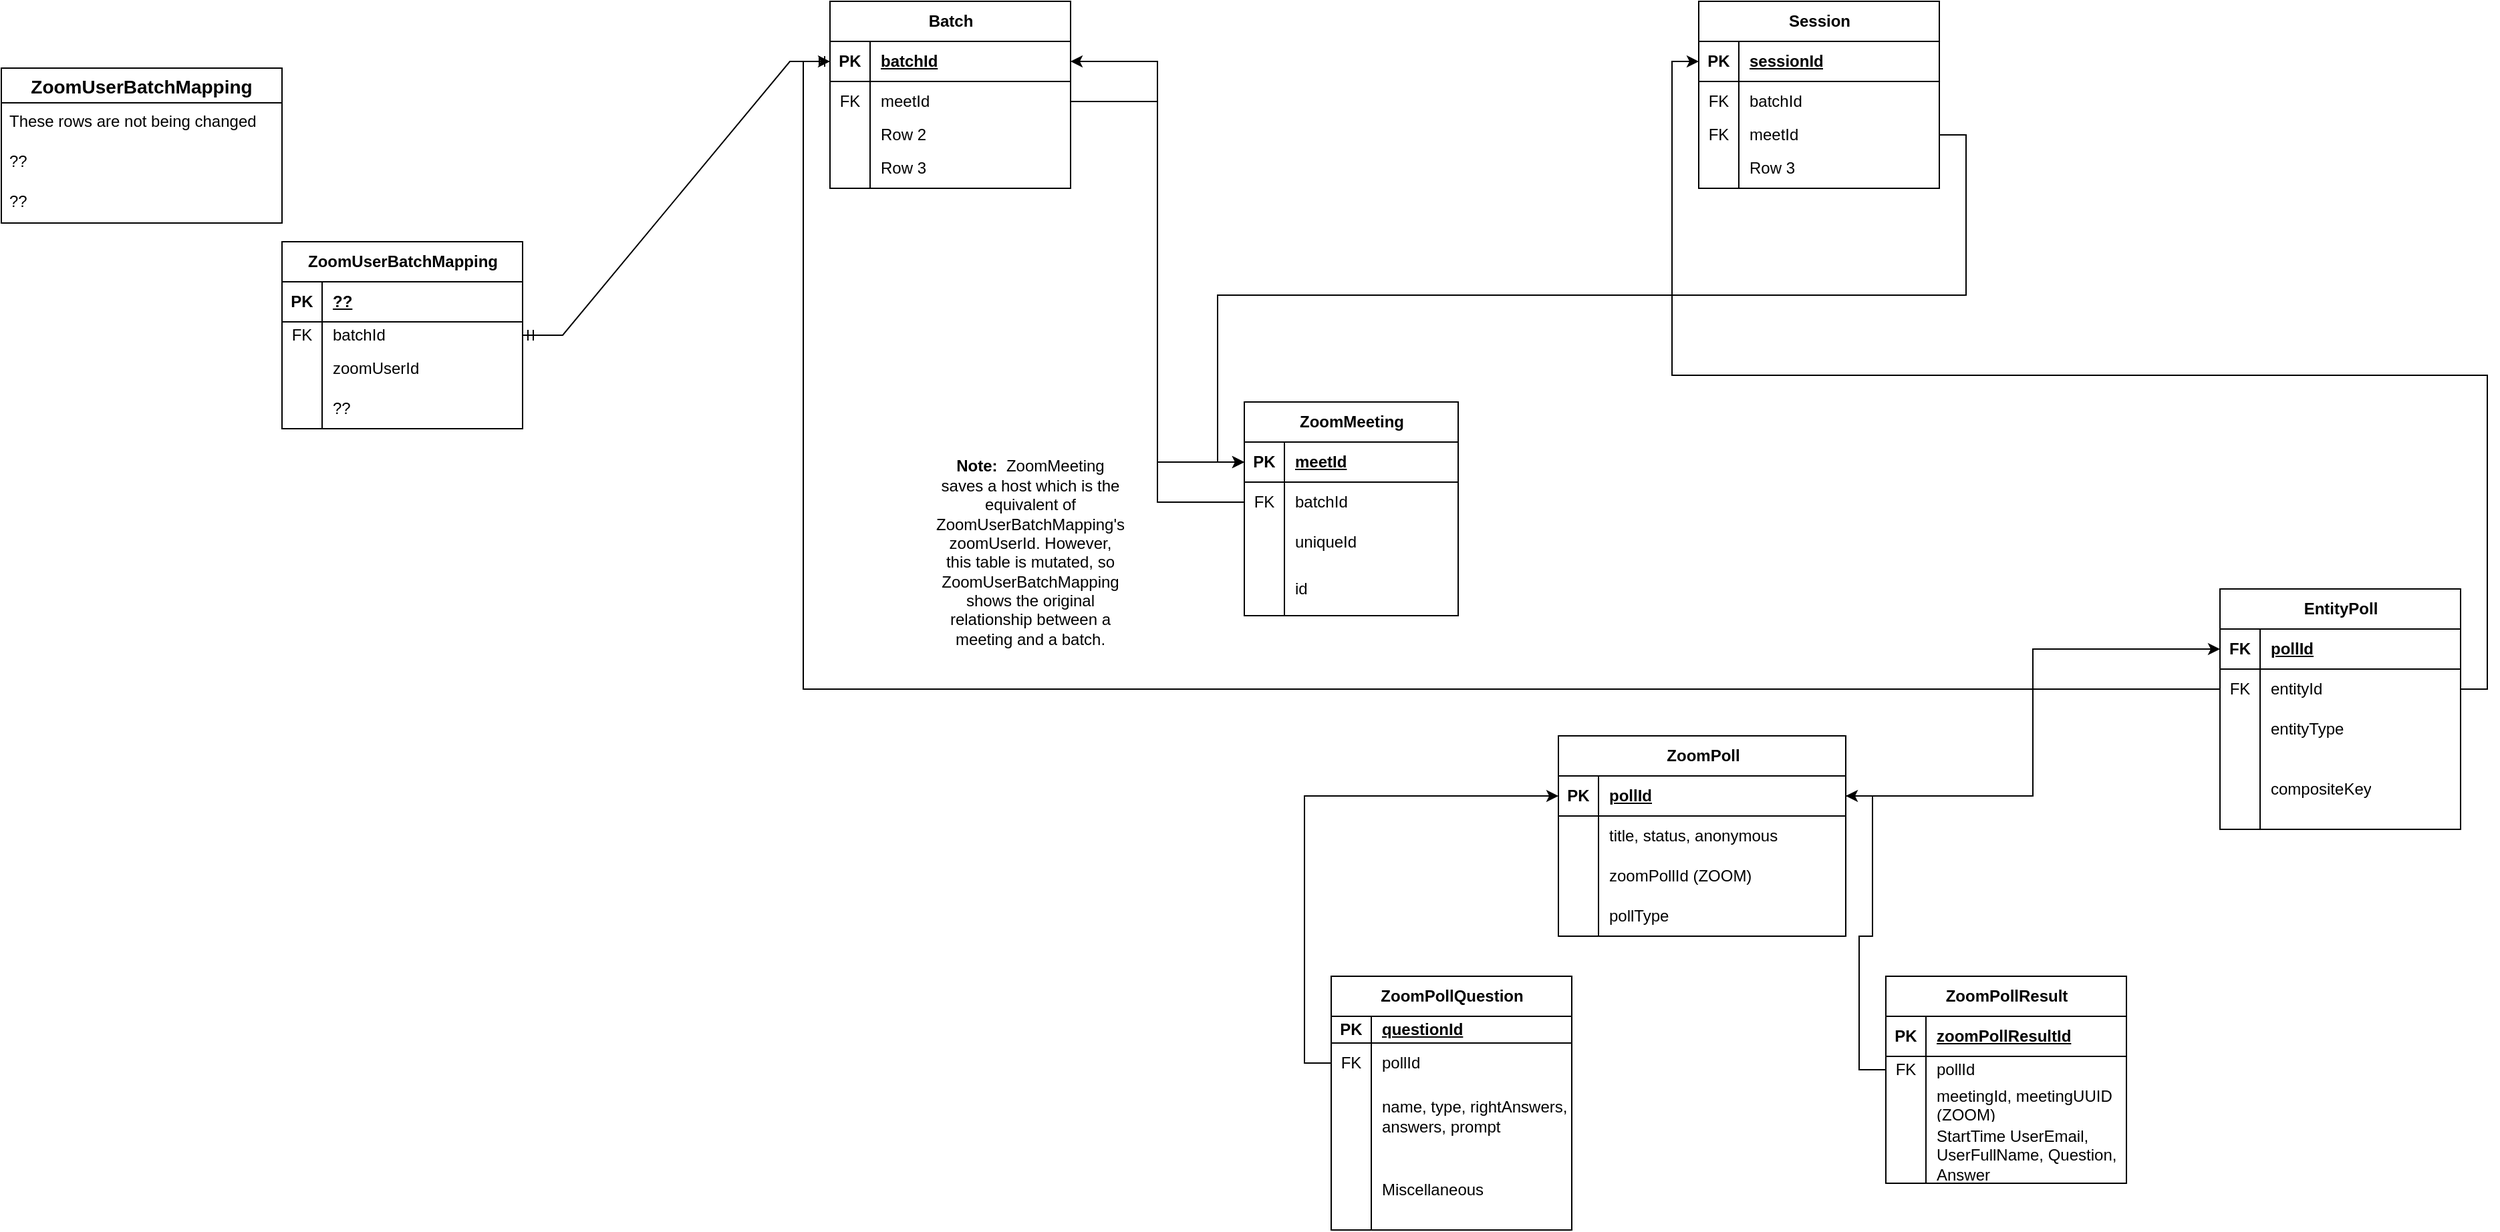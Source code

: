 <mxfile version="24.2.5" type="github">
  <diagram name="iECHO-VC-Session" id="wVpt_3lVWK7A6OH5GlY2">
    <mxGraphModel dx="2214" dy="590" grid="1" gridSize="10" guides="1" tooltips="1" connect="1" arrows="1" fold="1" page="1" pageScale="1" pageWidth="850" pageHeight="1100" math="0" shadow="0">
      <root>
        <mxCell id="0" />
        <mxCell id="1" parent="0" />
        <mxCell id="5_RgBqavyGqn8tBX1-EQ-1" value="Batch" style="shape=table;startSize=30;container=1;collapsible=1;childLayout=tableLayout;fixedRows=1;rowLines=0;fontStyle=1;align=center;resizeLast=1;html=1;" parent="1" vertex="1">
          <mxGeometry x="50" y="100" width="180" height="140" as="geometry" />
        </mxCell>
        <mxCell id="5_RgBqavyGqn8tBX1-EQ-2" value="" style="shape=tableRow;horizontal=0;startSize=0;swimlaneHead=0;swimlaneBody=0;fillColor=none;collapsible=0;dropTarget=0;points=[[0,0.5],[1,0.5]];portConstraint=eastwest;top=0;left=0;right=0;bottom=1;" parent="5_RgBqavyGqn8tBX1-EQ-1" vertex="1">
          <mxGeometry y="30" width="180" height="30" as="geometry" />
        </mxCell>
        <mxCell id="5_RgBqavyGqn8tBX1-EQ-3" value="PK" style="shape=partialRectangle;connectable=0;fillColor=none;top=0;left=0;bottom=0;right=0;fontStyle=1;overflow=hidden;whiteSpace=wrap;html=1;" parent="5_RgBqavyGqn8tBX1-EQ-2" vertex="1">
          <mxGeometry width="30" height="30" as="geometry">
            <mxRectangle width="30" height="30" as="alternateBounds" />
          </mxGeometry>
        </mxCell>
        <mxCell id="5_RgBqavyGqn8tBX1-EQ-4" value="batchId" style="shape=partialRectangle;connectable=0;fillColor=none;top=0;left=0;bottom=0;right=0;align=left;spacingLeft=6;fontStyle=5;overflow=hidden;whiteSpace=wrap;html=1;" parent="5_RgBqavyGqn8tBX1-EQ-2" vertex="1">
          <mxGeometry x="30" width="150" height="30" as="geometry">
            <mxRectangle width="150" height="30" as="alternateBounds" />
          </mxGeometry>
        </mxCell>
        <mxCell id="5_RgBqavyGqn8tBX1-EQ-5" value="" style="shape=tableRow;horizontal=0;startSize=0;swimlaneHead=0;swimlaneBody=0;fillColor=none;collapsible=0;dropTarget=0;points=[[0,0.5],[1,0.5]];portConstraint=eastwest;top=0;left=0;right=0;bottom=0;" parent="5_RgBqavyGqn8tBX1-EQ-1" vertex="1">
          <mxGeometry y="60" width="180" height="30" as="geometry" />
        </mxCell>
        <mxCell id="5_RgBqavyGqn8tBX1-EQ-6" value="FK" style="shape=partialRectangle;connectable=0;fillColor=none;top=0;left=0;bottom=0;right=0;editable=1;overflow=hidden;whiteSpace=wrap;html=1;" parent="5_RgBqavyGqn8tBX1-EQ-5" vertex="1">
          <mxGeometry width="30" height="30" as="geometry">
            <mxRectangle width="30" height="30" as="alternateBounds" />
          </mxGeometry>
        </mxCell>
        <mxCell id="5_RgBqavyGqn8tBX1-EQ-7" value="meetId" style="shape=partialRectangle;connectable=0;fillColor=none;top=0;left=0;bottom=0;right=0;align=left;spacingLeft=6;overflow=hidden;whiteSpace=wrap;html=1;" parent="5_RgBqavyGqn8tBX1-EQ-5" vertex="1">
          <mxGeometry x="30" width="150" height="30" as="geometry">
            <mxRectangle width="150" height="30" as="alternateBounds" />
          </mxGeometry>
        </mxCell>
        <mxCell id="5_RgBqavyGqn8tBX1-EQ-8" value="" style="shape=tableRow;horizontal=0;startSize=0;swimlaneHead=0;swimlaneBody=0;fillColor=none;collapsible=0;dropTarget=0;points=[[0,0.5],[1,0.5]];portConstraint=eastwest;top=0;left=0;right=0;bottom=0;" parent="5_RgBqavyGqn8tBX1-EQ-1" vertex="1">
          <mxGeometry y="90" width="180" height="20" as="geometry" />
        </mxCell>
        <mxCell id="5_RgBqavyGqn8tBX1-EQ-9" value="" style="shape=partialRectangle;connectable=0;fillColor=none;top=0;left=0;bottom=0;right=0;editable=1;overflow=hidden;whiteSpace=wrap;html=1;" parent="5_RgBqavyGqn8tBX1-EQ-8" vertex="1">
          <mxGeometry width="30" height="20" as="geometry">
            <mxRectangle width="30" height="20" as="alternateBounds" />
          </mxGeometry>
        </mxCell>
        <mxCell id="5_RgBqavyGqn8tBX1-EQ-10" value="Row 2" style="shape=partialRectangle;connectable=0;fillColor=none;top=0;left=0;bottom=0;right=0;align=left;spacingLeft=6;overflow=hidden;whiteSpace=wrap;html=1;" parent="5_RgBqavyGqn8tBX1-EQ-8" vertex="1">
          <mxGeometry x="30" width="150" height="20" as="geometry">
            <mxRectangle width="150" height="20" as="alternateBounds" />
          </mxGeometry>
        </mxCell>
        <mxCell id="5_RgBqavyGqn8tBX1-EQ-11" value="" style="shape=tableRow;horizontal=0;startSize=0;swimlaneHead=0;swimlaneBody=0;fillColor=none;collapsible=0;dropTarget=0;points=[[0,0.5],[1,0.5]];portConstraint=eastwest;top=0;left=0;right=0;bottom=0;" parent="5_RgBqavyGqn8tBX1-EQ-1" vertex="1">
          <mxGeometry y="110" width="180" height="30" as="geometry" />
        </mxCell>
        <mxCell id="5_RgBqavyGqn8tBX1-EQ-12" value="" style="shape=partialRectangle;connectable=0;fillColor=none;top=0;left=0;bottom=0;right=0;editable=1;overflow=hidden;whiteSpace=wrap;html=1;" parent="5_RgBqavyGqn8tBX1-EQ-11" vertex="1">
          <mxGeometry width="30" height="30" as="geometry">
            <mxRectangle width="30" height="30" as="alternateBounds" />
          </mxGeometry>
        </mxCell>
        <mxCell id="5_RgBqavyGqn8tBX1-EQ-13" value="Row 3" style="shape=partialRectangle;connectable=0;fillColor=none;top=0;left=0;bottom=0;right=0;align=left;spacingLeft=6;overflow=hidden;whiteSpace=wrap;html=1;" parent="5_RgBqavyGqn8tBX1-EQ-11" vertex="1">
          <mxGeometry x="30" width="150" height="30" as="geometry">
            <mxRectangle width="150" height="30" as="alternateBounds" />
          </mxGeometry>
        </mxCell>
        <mxCell id="5_RgBqavyGqn8tBX1-EQ-14" value="ZoomUserBatchMapping" style="shape=table;startSize=30;container=1;collapsible=1;childLayout=tableLayout;fixedRows=1;rowLines=0;fontStyle=1;align=center;resizeLast=1;html=1;" parent="1" vertex="1">
          <mxGeometry x="-360" y="280" width="180" height="140" as="geometry" />
        </mxCell>
        <mxCell id="5_RgBqavyGqn8tBX1-EQ-15" value="" style="shape=tableRow;horizontal=0;startSize=0;swimlaneHead=0;swimlaneBody=0;fillColor=none;collapsible=0;dropTarget=0;points=[[0,0.5],[1,0.5]];portConstraint=eastwest;top=0;left=0;right=0;bottom=1;" parent="5_RgBqavyGqn8tBX1-EQ-14" vertex="1">
          <mxGeometry y="30" width="180" height="30" as="geometry" />
        </mxCell>
        <mxCell id="5_RgBqavyGqn8tBX1-EQ-16" value="PK" style="shape=partialRectangle;connectable=0;fillColor=none;top=0;left=0;bottom=0;right=0;fontStyle=1;overflow=hidden;whiteSpace=wrap;html=1;" parent="5_RgBqavyGqn8tBX1-EQ-15" vertex="1">
          <mxGeometry width="30" height="30" as="geometry">
            <mxRectangle width="30" height="30" as="alternateBounds" />
          </mxGeometry>
        </mxCell>
        <mxCell id="5_RgBqavyGqn8tBX1-EQ-17" value="??" style="shape=partialRectangle;connectable=0;fillColor=none;top=0;left=0;bottom=0;right=0;align=left;spacingLeft=6;fontStyle=5;overflow=hidden;whiteSpace=wrap;html=1;" parent="5_RgBqavyGqn8tBX1-EQ-15" vertex="1">
          <mxGeometry x="30" width="150" height="30" as="geometry">
            <mxRectangle width="150" height="30" as="alternateBounds" />
          </mxGeometry>
        </mxCell>
        <mxCell id="5_RgBqavyGqn8tBX1-EQ-18" value="" style="shape=tableRow;horizontal=0;startSize=0;swimlaneHead=0;swimlaneBody=0;fillColor=none;collapsible=0;dropTarget=0;points=[[0,0.5],[1,0.5]];portConstraint=eastwest;top=0;left=0;right=0;bottom=0;" parent="5_RgBqavyGqn8tBX1-EQ-14" vertex="1">
          <mxGeometry y="60" width="180" height="20" as="geometry" />
        </mxCell>
        <mxCell id="5_RgBqavyGqn8tBX1-EQ-19" value="FK" style="shape=partialRectangle;connectable=0;fillColor=none;top=0;left=0;bottom=0;right=0;editable=1;overflow=hidden;whiteSpace=wrap;html=1;" parent="5_RgBqavyGqn8tBX1-EQ-18" vertex="1">
          <mxGeometry width="30" height="20" as="geometry">
            <mxRectangle width="30" height="20" as="alternateBounds" />
          </mxGeometry>
        </mxCell>
        <mxCell id="5_RgBqavyGqn8tBX1-EQ-20" value="batchId" style="shape=partialRectangle;connectable=0;fillColor=none;top=0;left=0;bottom=0;right=0;align=left;spacingLeft=6;overflow=hidden;whiteSpace=wrap;html=1;" parent="5_RgBqavyGqn8tBX1-EQ-18" vertex="1">
          <mxGeometry x="30" width="150" height="20" as="geometry">
            <mxRectangle width="150" height="20" as="alternateBounds" />
          </mxGeometry>
        </mxCell>
        <mxCell id="5_RgBqavyGqn8tBX1-EQ-21" value="" style="shape=tableRow;horizontal=0;startSize=0;swimlaneHead=0;swimlaneBody=0;fillColor=none;collapsible=0;dropTarget=0;points=[[0,0.5],[1,0.5]];portConstraint=eastwest;top=0;left=0;right=0;bottom=0;" parent="5_RgBqavyGqn8tBX1-EQ-14" vertex="1">
          <mxGeometry y="80" width="180" height="30" as="geometry" />
        </mxCell>
        <mxCell id="5_RgBqavyGqn8tBX1-EQ-22" value="" style="shape=partialRectangle;connectable=0;fillColor=none;top=0;left=0;bottom=0;right=0;editable=1;overflow=hidden;whiteSpace=wrap;html=1;" parent="5_RgBqavyGqn8tBX1-EQ-21" vertex="1">
          <mxGeometry width="30" height="30" as="geometry">
            <mxRectangle width="30" height="30" as="alternateBounds" />
          </mxGeometry>
        </mxCell>
        <mxCell id="5_RgBqavyGqn8tBX1-EQ-23" value="zoomUserId" style="shape=partialRectangle;connectable=0;fillColor=none;top=0;left=0;bottom=0;right=0;align=left;spacingLeft=6;overflow=hidden;whiteSpace=wrap;html=1;" parent="5_RgBqavyGqn8tBX1-EQ-21" vertex="1">
          <mxGeometry x="30" width="150" height="30" as="geometry">
            <mxRectangle width="150" height="30" as="alternateBounds" />
          </mxGeometry>
        </mxCell>
        <mxCell id="5_RgBqavyGqn8tBX1-EQ-24" value="" style="shape=tableRow;horizontal=0;startSize=0;swimlaneHead=0;swimlaneBody=0;fillColor=none;collapsible=0;dropTarget=0;points=[[0,0.5],[1,0.5]];portConstraint=eastwest;top=0;left=0;right=0;bottom=0;" parent="5_RgBqavyGqn8tBX1-EQ-14" vertex="1">
          <mxGeometry y="110" width="180" height="30" as="geometry" />
        </mxCell>
        <mxCell id="5_RgBqavyGqn8tBX1-EQ-25" value="" style="shape=partialRectangle;connectable=0;fillColor=none;top=0;left=0;bottom=0;right=0;editable=1;overflow=hidden;whiteSpace=wrap;html=1;" parent="5_RgBqavyGqn8tBX1-EQ-24" vertex="1">
          <mxGeometry width="30" height="30" as="geometry">
            <mxRectangle width="30" height="30" as="alternateBounds" />
          </mxGeometry>
        </mxCell>
        <mxCell id="5_RgBqavyGqn8tBX1-EQ-26" value="??" style="shape=partialRectangle;connectable=0;fillColor=none;top=0;left=0;bottom=0;right=0;align=left;spacingLeft=6;overflow=hidden;whiteSpace=wrap;html=1;" parent="5_RgBqavyGqn8tBX1-EQ-24" vertex="1">
          <mxGeometry x="30" width="150" height="30" as="geometry">
            <mxRectangle width="150" height="30" as="alternateBounds" />
          </mxGeometry>
        </mxCell>
        <mxCell id="5_RgBqavyGqn8tBX1-EQ-27" value="ZoomMeeting" style="shape=table;startSize=30;container=1;collapsible=1;childLayout=tableLayout;fixedRows=1;rowLines=0;fontStyle=1;align=center;resizeLast=1;html=1;" parent="1" vertex="1">
          <mxGeometry x="360" y="400" width="160" height="160" as="geometry" />
        </mxCell>
        <mxCell id="5_RgBqavyGqn8tBX1-EQ-28" value="" style="shape=tableRow;horizontal=0;startSize=0;swimlaneHead=0;swimlaneBody=0;fillColor=none;collapsible=0;dropTarget=0;points=[[0,0.5],[1,0.5]];portConstraint=eastwest;top=0;left=0;right=0;bottom=1;" parent="5_RgBqavyGqn8tBX1-EQ-27" vertex="1">
          <mxGeometry y="30" width="160" height="30" as="geometry" />
        </mxCell>
        <mxCell id="5_RgBqavyGqn8tBX1-EQ-29" value="PK" style="shape=partialRectangle;connectable=0;fillColor=none;top=0;left=0;bottom=0;right=0;fontStyle=1;overflow=hidden;whiteSpace=wrap;html=1;" parent="5_RgBqavyGqn8tBX1-EQ-28" vertex="1">
          <mxGeometry width="30" height="30" as="geometry">
            <mxRectangle width="30" height="30" as="alternateBounds" />
          </mxGeometry>
        </mxCell>
        <mxCell id="5_RgBqavyGqn8tBX1-EQ-30" value="meetId" style="shape=partialRectangle;connectable=0;fillColor=none;top=0;left=0;bottom=0;right=0;align=left;spacingLeft=6;fontStyle=5;overflow=hidden;whiteSpace=wrap;html=1;" parent="5_RgBqavyGqn8tBX1-EQ-28" vertex="1">
          <mxGeometry x="30" width="130" height="30" as="geometry">
            <mxRectangle width="130" height="30" as="alternateBounds" />
          </mxGeometry>
        </mxCell>
        <mxCell id="5_RgBqavyGqn8tBX1-EQ-31" value="" style="shape=tableRow;horizontal=0;startSize=0;swimlaneHead=0;swimlaneBody=0;fillColor=none;collapsible=0;dropTarget=0;points=[[0,0.5],[1,0.5]];portConstraint=eastwest;top=0;left=0;right=0;bottom=0;" parent="5_RgBqavyGqn8tBX1-EQ-27" vertex="1">
          <mxGeometry y="60" width="160" height="30" as="geometry" />
        </mxCell>
        <mxCell id="5_RgBqavyGqn8tBX1-EQ-32" value="FK" style="shape=partialRectangle;connectable=0;fillColor=none;top=0;left=0;bottom=0;right=0;editable=1;overflow=hidden;whiteSpace=wrap;html=1;" parent="5_RgBqavyGqn8tBX1-EQ-31" vertex="1">
          <mxGeometry width="30" height="30" as="geometry">
            <mxRectangle width="30" height="30" as="alternateBounds" />
          </mxGeometry>
        </mxCell>
        <mxCell id="5_RgBqavyGqn8tBX1-EQ-33" value="batchId" style="shape=partialRectangle;connectable=0;fillColor=none;top=0;left=0;bottom=0;right=0;align=left;spacingLeft=6;overflow=hidden;whiteSpace=wrap;html=1;" parent="5_RgBqavyGqn8tBX1-EQ-31" vertex="1">
          <mxGeometry x="30" width="130" height="30" as="geometry">
            <mxRectangle width="130" height="30" as="alternateBounds" />
          </mxGeometry>
        </mxCell>
        <mxCell id="5_RgBqavyGqn8tBX1-EQ-34" value="" style="shape=tableRow;horizontal=0;startSize=0;swimlaneHead=0;swimlaneBody=0;fillColor=none;collapsible=0;dropTarget=0;points=[[0,0.5],[1,0.5]];portConstraint=eastwest;top=0;left=0;right=0;bottom=0;" parent="5_RgBqavyGqn8tBX1-EQ-27" vertex="1">
          <mxGeometry y="90" width="160" height="30" as="geometry" />
        </mxCell>
        <mxCell id="5_RgBqavyGqn8tBX1-EQ-35" value="" style="shape=partialRectangle;connectable=0;fillColor=none;top=0;left=0;bottom=0;right=0;editable=1;overflow=hidden;whiteSpace=wrap;html=1;" parent="5_RgBqavyGqn8tBX1-EQ-34" vertex="1">
          <mxGeometry width="30" height="30" as="geometry">
            <mxRectangle width="30" height="30" as="alternateBounds" />
          </mxGeometry>
        </mxCell>
        <mxCell id="5_RgBqavyGqn8tBX1-EQ-36" value="uniqueId" style="shape=partialRectangle;connectable=0;fillColor=none;top=0;left=0;bottom=0;right=0;align=left;spacingLeft=6;overflow=hidden;whiteSpace=wrap;html=1;" parent="5_RgBqavyGqn8tBX1-EQ-34" vertex="1">
          <mxGeometry x="30" width="130" height="30" as="geometry">
            <mxRectangle width="130" height="30" as="alternateBounds" />
          </mxGeometry>
        </mxCell>
        <mxCell id="5_RgBqavyGqn8tBX1-EQ-37" value="" style="shape=tableRow;horizontal=0;startSize=0;swimlaneHead=0;swimlaneBody=0;fillColor=none;collapsible=0;dropTarget=0;points=[[0,0.5],[1,0.5]];portConstraint=eastwest;top=0;left=0;right=0;bottom=0;" parent="5_RgBqavyGqn8tBX1-EQ-27" vertex="1">
          <mxGeometry y="120" width="160" height="40" as="geometry" />
        </mxCell>
        <mxCell id="5_RgBqavyGqn8tBX1-EQ-38" value="" style="shape=partialRectangle;connectable=0;fillColor=none;top=0;left=0;bottom=0;right=0;editable=1;overflow=hidden;whiteSpace=wrap;html=1;" parent="5_RgBqavyGqn8tBX1-EQ-37" vertex="1">
          <mxGeometry width="30" height="40" as="geometry">
            <mxRectangle width="30" height="40" as="alternateBounds" />
          </mxGeometry>
        </mxCell>
        <mxCell id="5_RgBqavyGqn8tBX1-EQ-39" value="id" style="shape=partialRectangle;connectable=0;fillColor=none;top=0;left=0;bottom=0;right=0;align=left;spacingLeft=6;overflow=hidden;whiteSpace=wrap;html=1;" parent="5_RgBqavyGqn8tBX1-EQ-37" vertex="1">
          <mxGeometry x="30" width="130" height="40" as="geometry">
            <mxRectangle width="130" height="40" as="alternateBounds" />
          </mxGeometry>
        </mxCell>
        <mxCell id="5_RgBqavyGqn8tBX1-EQ-40" value="ZoomUserBatchMapping" style="swimlane;fontStyle=1;childLayout=stackLayout;horizontal=1;startSize=26;horizontalStack=0;resizeParent=1;resizeParentMax=0;resizeLast=0;collapsible=1;marginBottom=0;align=center;fontSize=14;" parent="1" vertex="1">
          <mxGeometry x="-570" y="150" width="210" height="116" as="geometry" />
        </mxCell>
        <mxCell id="5_RgBqavyGqn8tBX1-EQ-41" value="These rows are not being changed" style="text;strokeColor=none;fillColor=none;spacingLeft=4;spacingRight=4;overflow=hidden;rotatable=0;points=[[0,0.5],[1,0.5]];portConstraint=eastwest;fontSize=12;whiteSpace=wrap;html=1;" parent="5_RgBqavyGqn8tBX1-EQ-40" vertex="1">
          <mxGeometry y="26" width="210" height="30" as="geometry" />
        </mxCell>
        <mxCell id="5_RgBqavyGqn8tBX1-EQ-42" value="??" style="text;strokeColor=none;fillColor=none;spacingLeft=4;spacingRight=4;overflow=hidden;rotatable=0;points=[[0,0.5],[1,0.5]];portConstraint=eastwest;fontSize=12;whiteSpace=wrap;html=1;" parent="5_RgBqavyGqn8tBX1-EQ-40" vertex="1">
          <mxGeometry y="56" width="210" height="30" as="geometry" />
        </mxCell>
        <mxCell id="5_RgBqavyGqn8tBX1-EQ-43" value="??" style="text;strokeColor=none;fillColor=none;spacingLeft=4;spacingRight=4;overflow=hidden;rotatable=0;points=[[0,0.5],[1,0.5]];portConstraint=eastwest;fontSize=12;whiteSpace=wrap;html=1;" parent="5_RgBqavyGqn8tBX1-EQ-40" vertex="1">
          <mxGeometry y="86" width="210" height="30" as="geometry" />
        </mxCell>
        <mxCell id="5_RgBqavyGqn8tBX1-EQ-44" value="" style="edgeStyle=entityRelationEdgeStyle;fontSize=12;html=1;endArrow=ERmandOne;startArrow=ERmandOne;rounded=0;entryX=1;entryY=0.5;entryDx=0;entryDy=0;exitX=0;exitY=0.5;exitDx=0;exitDy=0;" parent="1" source="5_RgBqavyGqn8tBX1-EQ-2" target="5_RgBqavyGqn8tBX1-EQ-18" edge="1">
          <mxGeometry width="100" height="100" relative="1" as="geometry">
            <mxPoint x="-420" y="150" as="sourcePoint" />
            <mxPoint x="-990" y="340" as="targetPoint" />
            <Array as="points">
              <mxPoint x="-990" y="295" />
              <mxPoint x="-340" y="145" />
              <mxPoint x="-550" y="355" />
              <mxPoint x="-620" y="265" />
            </Array>
          </mxGeometry>
        </mxCell>
        <mxCell id="5_RgBqavyGqn8tBX1-EQ-45" value="Session" style="shape=table;startSize=30;container=1;collapsible=1;childLayout=tableLayout;fixedRows=1;rowLines=0;fontStyle=1;align=center;resizeLast=1;html=1;" parent="1" vertex="1">
          <mxGeometry x="700" y="100" width="180" height="140" as="geometry" />
        </mxCell>
        <mxCell id="5_RgBqavyGqn8tBX1-EQ-46" value="" style="shape=tableRow;horizontal=0;startSize=0;swimlaneHead=0;swimlaneBody=0;fillColor=none;collapsible=0;dropTarget=0;points=[[0,0.5],[1,0.5]];portConstraint=eastwest;top=0;left=0;right=0;bottom=1;" parent="5_RgBqavyGqn8tBX1-EQ-45" vertex="1">
          <mxGeometry y="30" width="180" height="30" as="geometry" />
        </mxCell>
        <mxCell id="5_RgBqavyGqn8tBX1-EQ-47" value="PK" style="shape=partialRectangle;connectable=0;fillColor=none;top=0;left=0;bottom=0;right=0;fontStyle=1;overflow=hidden;whiteSpace=wrap;html=1;" parent="5_RgBqavyGqn8tBX1-EQ-46" vertex="1">
          <mxGeometry width="30" height="30" as="geometry">
            <mxRectangle width="30" height="30" as="alternateBounds" />
          </mxGeometry>
        </mxCell>
        <mxCell id="5_RgBqavyGqn8tBX1-EQ-48" value="sessionId" style="shape=partialRectangle;connectable=0;fillColor=none;top=0;left=0;bottom=0;right=0;align=left;spacingLeft=6;fontStyle=5;overflow=hidden;whiteSpace=wrap;html=1;" parent="5_RgBqavyGqn8tBX1-EQ-46" vertex="1">
          <mxGeometry x="30" width="150" height="30" as="geometry">
            <mxRectangle width="150" height="30" as="alternateBounds" />
          </mxGeometry>
        </mxCell>
        <mxCell id="5_RgBqavyGqn8tBX1-EQ-49" value="" style="shape=tableRow;horizontal=0;startSize=0;swimlaneHead=0;swimlaneBody=0;fillColor=none;collapsible=0;dropTarget=0;points=[[0,0.5],[1,0.5]];portConstraint=eastwest;top=0;left=0;right=0;bottom=0;" parent="5_RgBqavyGqn8tBX1-EQ-45" vertex="1">
          <mxGeometry y="60" width="180" height="30" as="geometry" />
        </mxCell>
        <mxCell id="5_RgBqavyGqn8tBX1-EQ-50" value="FK" style="shape=partialRectangle;connectable=0;fillColor=none;top=0;left=0;bottom=0;right=0;editable=1;overflow=hidden;whiteSpace=wrap;html=1;" parent="5_RgBqavyGqn8tBX1-EQ-49" vertex="1">
          <mxGeometry width="30" height="30" as="geometry">
            <mxRectangle width="30" height="30" as="alternateBounds" />
          </mxGeometry>
        </mxCell>
        <mxCell id="5_RgBqavyGqn8tBX1-EQ-51" value="batchId" style="shape=partialRectangle;connectable=0;fillColor=none;top=0;left=0;bottom=0;right=0;align=left;spacingLeft=6;overflow=hidden;whiteSpace=wrap;html=1;" parent="5_RgBqavyGqn8tBX1-EQ-49" vertex="1">
          <mxGeometry x="30" width="150" height="30" as="geometry">
            <mxRectangle width="150" height="30" as="alternateBounds" />
          </mxGeometry>
        </mxCell>
        <mxCell id="5_RgBqavyGqn8tBX1-EQ-52" value="" style="shape=tableRow;horizontal=0;startSize=0;swimlaneHead=0;swimlaneBody=0;fillColor=none;collapsible=0;dropTarget=0;points=[[0,0.5],[1,0.5]];portConstraint=eastwest;top=0;left=0;right=0;bottom=0;" parent="5_RgBqavyGqn8tBX1-EQ-45" vertex="1">
          <mxGeometry y="90" width="180" height="20" as="geometry" />
        </mxCell>
        <mxCell id="5_RgBqavyGqn8tBX1-EQ-53" value="FK" style="shape=partialRectangle;connectable=0;fillColor=none;top=0;left=0;bottom=0;right=0;editable=1;overflow=hidden;whiteSpace=wrap;html=1;" parent="5_RgBqavyGqn8tBX1-EQ-52" vertex="1">
          <mxGeometry width="30" height="20" as="geometry">
            <mxRectangle width="30" height="20" as="alternateBounds" />
          </mxGeometry>
        </mxCell>
        <mxCell id="5_RgBqavyGqn8tBX1-EQ-54" value="meetId" style="shape=partialRectangle;connectable=0;fillColor=none;top=0;left=0;bottom=0;right=0;align=left;spacingLeft=6;overflow=hidden;whiteSpace=wrap;html=1;" parent="5_RgBqavyGqn8tBX1-EQ-52" vertex="1">
          <mxGeometry x="30" width="150" height="20" as="geometry">
            <mxRectangle width="150" height="20" as="alternateBounds" />
          </mxGeometry>
        </mxCell>
        <mxCell id="5_RgBqavyGqn8tBX1-EQ-55" value="" style="shape=tableRow;horizontal=0;startSize=0;swimlaneHead=0;swimlaneBody=0;fillColor=none;collapsible=0;dropTarget=0;points=[[0,0.5],[1,0.5]];portConstraint=eastwest;top=0;left=0;right=0;bottom=0;" parent="5_RgBqavyGqn8tBX1-EQ-45" vertex="1">
          <mxGeometry y="110" width="180" height="30" as="geometry" />
        </mxCell>
        <mxCell id="5_RgBqavyGqn8tBX1-EQ-56" value="" style="shape=partialRectangle;connectable=0;fillColor=none;top=0;left=0;bottom=0;right=0;editable=1;overflow=hidden;whiteSpace=wrap;html=1;" parent="5_RgBqavyGqn8tBX1-EQ-55" vertex="1">
          <mxGeometry width="30" height="30" as="geometry">
            <mxRectangle width="30" height="30" as="alternateBounds" />
          </mxGeometry>
        </mxCell>
        <mxCell id="5_RgBqavyGqn8tBX1-EQ-57" value="Row 3" style="shape=partialRectangle;connectable=0;fillColor=none;top=0;left=0;bottom=0;right=0;align=left;spacingLeft=6;overflow=hidden;whiteSpace=wrap;html=1;" parent="5_RgBqavyGqn8tBX1-EQ-55" vertex="1">
          <mxGeometry x="30" width="150" height="30" as="geometry">
            <mxRectangle width="150" height="30" as="alternateBounds" />
          </mxGeometry>
        </mxCell>
        <mxCell id="_cHLYS2DZ9aXdjMMC6oe-1" value="ZoomPoll" style="shape=table;startSize=30;container=1;collapsible=1;childLayout=tableLayout;fixedRows=1;rowLines=0;fontStyle=1;align=center;resizeLast=1;html=1;" parent="1" vertex="1">
          <mxGeometry x="595" y="650" width="215" height="150" as="geometry" />
        </mxCell>
        <mxCell id="_cHLYS2DZ9aXdjMMC6oe-2" value="" style="shape=tableRow;horizontal=0;startSize=0;swimlaneHead=0;swimlaneBody=0;fillColor=none;collapsible=0;dropTarget=0;points=[[0,0.5],[1,0.5]];portConstraint=eastwest;top=0;left=0;right=0;bottom=1;" parent="_cHLYS2DZ9aXdjMMC6oe-1" vertex="1">
          <mxGeometry y="30" width="215" height="30" as="geometry" />
        </mxCell>
        <mxCell id="_cHLYS2DZ9aXdjMMC6oe-3" value="PK" style="shape=partialRectangle;connectable=0;fillColor=none;top=0;left=0;bottom=0;right=0;fontStyle=1;overflow=hidden;whiteSpace=wrap;html=1;" parent="_cHLYS2DZ9aXdjMMC6oe-2" vertex="1">
          <mxGeometry width="30" height="30" as="geometry">
            <mxRectangle width="30" height="30" as="alternateBounds" />
          </mxGeometry>
        </mxCell>
        <mxCell id="_cHLYS2DZ9aXdjMMC6oe-4" value="pollId" style="shape=partialRectangle;connectable=0;fillColor=none;top=0;left=0;bottom=0;right=0;align=left;spacingLeft=6;fontStyle=5;overflow=hidden;whiteSpace=wrap;html=1;" parent="_cHLYS2DZ9aXdjMMC6oe-2" vertex="1">
          <mxGeometry x="30" width="185" height="30" as="geometry">
            <mxRectangle width="185" height="30" as="alternateBounds" />
          </mxGeometry>
        </mxCell>
        <mxCell id="_cHLYS2DZ9aXdjMMC6oe-5" value="" style="shape=tableRow;horizontal=0;startSize=0;swimlaneHead=0;swimlaneBody=0;fillColor=none;collapsible=0;dropTarget=0;points=[[0,0.5],[1,0.5]];portConstraint=eastwest;top=0;left=0;right=0;bottom=0;" parent="_cHLYS2DZ9aXdjMMC6oe-1" vertex="1">
          <mxGeometry y="60" width="215" height="30" as="geometry" />
        </mxCell>
        <mxCell id="_cHLYS2DZ9aXdjMMC6oe-6" value="" style="shape=partialRectangle;connectable=0;fillColor=none;top=0;left=0;bottom=0;right=0;editable=1;overflow=hidden;whiteSpace=wrap;html=1;" parent="_cHLYS2DZ9aXdjMMC6oe-5" vertex="1">
          <mxGeometry width="30" height="30" as="geometry">
            <mxRectangle width="30" height="30" as="alternateBounds" />
          </mxGeometry>
        </mxCell>
        <mxCell id="_cHLYS2DZ9aXdjMMC6oe-7" value="title, status, anonymous" style="shape=partialRectangle;connectable=0;fillColor=none;top=0;left=0;bottom=0;right=0;align=left;spacingLeft=6;overflow=hidden;whiteSpace=wrap;html=1;" parent="_cHLYS2DZ9aXdjMMC6oe-5" vertex="1">
          <mxGeometry x="30" width="185" height="30" as="geometry">
            <mxRectangle width="185" height="30" as="alternateBounds" />
          </mxGeometry>
        </mxCell>
        <mxCell id="_cHLYS2DZ9aXdjMMC6oe-8" value="" style="shape=tableRow;horizontal=0;startSize=0;swimlaneHead=0;swimlaneBody=0;fillColor=none;collapsible=0;dropTarget=0;points=[[0,0.5],[1,0.5]];portConstraint=eastwest;top=0;left=0;right=0;bottom=0;" parent="_cHLYS2DZ9aXdjMMC6oe-1" vertex="1">
          <mxGeometry y="90" width="215" height="30" as="geometry" />
        </mxCell>
        <mxCell id="_cHLYS2DZ9aXdjMMC6oe-9" value="" style="shape=partialRectangle;connectable=0;fillColor=none;top=0;left=0;bottom=0;right=0;editable=1;overflow=hidden;whiteSpace=wrap;html=1;" parent="_cHLYS2DZ9aXdjMMC6oe-8" vertex="1">
          <mxGeometry width="30" height="30" as="geometry">
            <mxRectangle width="30" height="30" as="alternateBounds" />
          </mxGeometry>
        </mxCell>
        <mxCell id="_cHLYS2DZ9aXdjMMC6oe-10" value="zoomPollId (ZOOM)" style="shape=partialRectangle;connectable=0;fillColor=none;top=0;left=0;bottom=0;right=0;align=left;spacingLeft=6;overflow=hidden;whiteSpace=wrap;html=1;" parent="_cHLYS2DZ9aXdjMMC6oe-8" vertex="1">
          <mxGeometry x="30" width="185" height="30" as="geometry">
            <mxRectangle width="185" height="30" as="alternateBounds" />
          </mxGeometry>
        </mxCell>
        <mxCell id="_cHLYS2DZ9aXdjMMC6oe-11" value="" style="shape=tableRow;horizontal=0;startSize=0;swimlaneHead=0;swimlaneBody=0;fillColor=none;collapsible=0;dropTarget=0;points=[[0,0.5],[1,0.5]];portConstraint=eastwest;top=0;left=0;right=0;bottom=0;" parent="_cHLYS2DZ9aXdjMMC6oe-1" vertex="1">
          <mxGeometry y="120" width="215" height="30" as="geometry" />
        </mxCell>
        <mxCell id="_cHLYS2DZ9aXdjMMC6oe-12" value="" style="shape=partialRectangle;connectable=0;fillColor=none;top=0;left=0;bottom=0;right=0;editable=1;overflow=hidden;whiteSpace=wrap;html=1;" parent="_cHLYS2DZ9aXdjMMC6oe-11" vertex="1">
          <mxGeometry width="30" height="30" as="geometry">
            <mxRectangle width="30" height="30" as="alternateBounds" />
          </mxGeometry>
        </mxCell>
        <mxCell id="_cHLYS2DZ9aXdjMMC6oe-13" value="pollType" style="shape=partialRectangle;connectable=0;fillColor=none;top=0;left=0;bottom=0;right=0;align=left;spacingLeft=6;overflow=hidden;whiteSpace=wrap;html=1;" parent="_cHLYS2DZ9aXdjMMC6oe-11" vertex="1">
          <mxGeometry x="30" width="185" height="30" as="geometry">
            <mxRectangle width="185" height="30" as="alternateBounds" />
          </mxGeometry>
        </mxCell>
        <mxCell id="_cHLYS2DZ9aXdjMMC6oe-14" value="ZoomPollQuestion" style="shape=table;startSize=30;container=1;collapsible=1;childLayout=tableLayout;fixedRows=1;rowLines=0;fontStyle=1;align=center;resizeLast=1;html=1;" parent="1" vertex="1">
          <mxGeometry x="425" y="830" width="180" height="190" as="geometry" />
        </mxCell>
        <mxCell id="_cHLYS2DZ9aXdjMMC6oe-15" value="" style="shape=tableRow;horizontal=0;startSize=0;swimlaneHead=0;swimlaneBody=0;fillColor=none;collapsible=0;dropTarget=0;points=[[0,0.5],[1,0.5]];portConstraint=eastwest;top=0;left=0;right=0;bottom=1;" parent="_cHLYS2DZ9aXdjMMC6oe-14" vertex="1">
          <mxGeometry y="30" width="180" height="20" as="geometry" />
        </mxCell>
        <mxCell id="_cHLYS2DZ9aXdjMMC6oe-16" value="PK" style="shape=partialRectangle;connectable=0;fillColor=none;top=0;left=0;bottom=0;right=0;fontStyle=1;overflow=hidden;whiteSpace=wrap;html=1;" parent="_cHLYS2DZ9aXdjMMC6oe-15" vertex="1">
          <mxGeometry width="30" height="20" as="geometry">
            <mxRectangle width="30" height="20" as="alternateBounds" />
          </mxGeometry>
        </mxCell>
        <mxCell id="_cHLYS2DZ9aXdjMMC6oe-17" value="questionId" style="shape=partialRectangle;connectable=0;fillColor=none;top=0;left=0;bottom=0;right=0;align=left;spacingLeft=6;fontStyle=5;overflow=hidden;whiteSpace=wrap;html=1;" parent="_cHLYS2DZ9aXdjMMC6oe-15" vertex="1">
          <mxGeometry x="30" width="150" height="20" as="geometry">
            <mxRectangle width="150" height="20" as="alternateBounds" />
          </mxGeometry>
        </mxCell>
        <mxCell id="_cHLYS2DZ9aXdjMMC6oe-18" value="" style="shape=tableRow;horizontal=0;startSize=0;swimlaneHead=0;swimlaneBody=0;fillColor=none;collapsible=0;dropTarget=0;points=[[0,0.5],[1,0.5]];portConstraint=eastwest;top=0;left=0;right=0;bottom=0;" parent="_cHLYS2DZ9aXdjMMC6oe-14" vertex="1">
          <mxGeometry y="50" width="180" height="30" as="geometry" />
        </mxCell>
        <mxCell id="_cHLYS2DZ9aXdjMMC6oe-19" value="FK" style="shape=partialRectangle;connectable=0;fillColor=none;top=0;left=0;bottom=0;right=0;editable=1;overflow=hidden;whiteSpace=wrap;html=1;" parent="_cHLYS2DZ9aXdjMMC6oe-18" vertex="1">
          <mxGeometry width="30" height="30" as="geometry">
            <mxRectangle width="30" height="30" as="alternateBounds" />
          </mxGeometry>
        </mxCell>
        <mxCell id="_cHLYS2DZ9aXdjMMC6oe-20" value="pollId" style="shape=partialRectangle;connectable=0;fillColor=none;top=0;left=0;bottom=0;right=0;align=left;spacingLeft=6;overflow=hidden;whiteSpace=wrap;html=1;" parent="_cHLYS2DZ9aXdjMMC6oe-18" vertex="1">
          <mxGeometry x="30" width="150" height="30" as="geometry">
            <mxRectangle width="150" height="30" as="alternateBounds" />
          </mxGeometry>
        </mxCell>
        <mxCell id="_cHLYS2DZ9aXdjMMC6oe-21" value="" style="shape=tableRow;horizontal=0;startSize=0;swimlaneHead=0;swimlaneBody=0;fillColor=none;collapsible=0;dropTarget=0;points=[[0,0.5],[1,0.5]];portConstraint=eastwest;top=0;left=0;right=0;bottom=0;" parent="_cHLYS2DZ9aXdjMMC6oe-14" vertex="1">
          <mxGeometry y="80" width="180" height="50" as="geometry" />
        </mxCell>
        <mxCell id="_cHLYS2DZ9aXdjMMC6oe-22" value="" style="shape=partialRectangle;connectable=0;fillColor=none;top=0;left=0;bottom=0;right=0;editable=1;overflow=hidden;whiteSpace=wrap;html=1;" parent="_cHLYS2DZ9aXdjMMC6oe-21" vertex="1">
          <mxGeometry width="30" height="50" as="geometry">
            <mxRectangle width="30" height="50" as="alternateBounds" />
          </mxGeometry>
        </mxCell>
        <mxCell id="_cHLYS2DZ9aXdjMMC6oe-23" value="name, type, rightAnswers, answers, prompt" style="shape=partialRectangle;connectable=0;fillColor=none;top=0;left=0;bottom=0;right=0;align=left;spacingLeft=6;overflow=hidden;whiteSpace=wrap;html=1;" parent="_cHLYS2DZ9aXdjMMC6oe-21" vertex="1">
          <mxGeometry x="30" width="150" height="50" as="geometry">
            <mxRectangle width="150" height="50" as="alternateBounds" />
          </mxGeometry>
        </mxCell>
        <mxCell id="_cHLYS2DZ9aXdjMMC6oe-24" value="" style="shape=tableRow;horizontal=0;startSize=0;swimlaneHead=0;swimlaneBody=0;fillColor=none;collapsible=0;dropTarget=0;points=[[0,0.5],[1,0.5]];portConstraint=eastwest;top=0;left=0;right=0;bottom=0;" parent="_cHLYS2DZ9aXdjMMC6oe-14" vertex="1">
          <mxGeometry y="130" width="180" height="60" as="geometry" />
        </mxCell>
        <mxCell id="_cHLYS2DZ9aXdjMMC6oe-25" value="" style="shape=partialRectangle;connectable=0;fillColor=none;top=0;left=0;bottom=0;right=0;editable=1;overflow=hidden;whiteSpace=wrap;html=1;" parent="_cHLYS2DZ9aXdjMMC6oe-24" vertex="1">
          <mxGeometry width="30" height="60" as="geometry">
            <mxRectangle width="30" height="60" as="alternateBounds" />
          </mxGeometry>
        </mxCell>
        <mxCell id="_cHLYS2DZ9aXdjMMC6oe-26" value="Miscellaneous" style="shape=partialRectangle;connectable=0;fillColor=none;top=0;left=0;bottom=0;right=0;align=left;spacingLeft=6;overflow=hidden;whiteSpace=wrap;html=1;" parent="_cHLYS2DZ9aXdjMMC6oe-24" vertex="1">
          <mxGeometry x="30" width="150" height="60" as="geometry">
            <mxRectangle width="150" height="60" as="alternateBounds" />
          </mxGeometry>
        </mxCell>
        <mxCell id="_cHLYS2DZ9aXdjMMC6oe-27" value="EntityPoll" style="shape=table;startSize=30;container=1;collapsible=1;childLayout=tableLayout;fixedRows=1;rowLines=0;fontStyle=1;align=center;resizeLast=1;html=1;" parent="1" vertex="1">
          <mxGeometry x="1090" y="540" width="180" height="180" as="geometry" />
        </mxCell>
        <mxCell id="_cHLYS2DZ9aXdjMMC6oe-28" value="" style="shape=tableRow;horizontal=0;startSize=0;swimlaneHead=0;swimlaneBody=0;fillColor=none;collapsible=0;dropTarget=0;points=[[0,0.5],[1,0.5]];portConstraint=eastwest;top=0;left=0;right=0;bottom=1;" parent="_cHLYS2DZ9aXdjMMC6oe-27" vertex="1">
          <mxGeometry y="30" width="180" height="30" as="geometry" />
        </mxCell>
        <mxCell id="_cHLYS2DZ9aXdjMMC6oe-29" value="FK" style="shape=partialRectangle;connectable=0;fillColor=none;top=0;left=0;bottom=0;right=0;fontStyle=1;overflow=hidden;whiteSpace=wrap;html=1;" parent="_cHLYS2DZ9aXdjMMC6oe-28" vertex="1">
          <mxGeometry width="30" height="30" as="geometry">
            <mxRectangle width="30" height="30" as="alternateBounds" />
          </mxGeometry>
        </mxCell>
        <mxCell id="_cHLYS2DZ9aXdjMMC6oe-30" value="pollId" style="shape=partialRectangle;connectable=0;fillColor=none;top=0;left=0;bottom=0;right=0;align=left;spacingLeft=6;fontStyle=5;overflow=hidden;whiteSpace=wrap;html=1;" parent="_cHLYS2DZ9aXdjMMC6oe-28" vertex="1">
          <mxGeometry x="30" width="150" height="30" as="geometry">
            <mxRectangle width="150" height="30" as="alternateBounds" />
          </mxGeometry>
        </mxCell>
        <mxCell id="_cHLYS2DZ9aXdjMMC6oe-31" value="" style="shape=tableRow;horizontal=0;startSize=0;swimlaneHead=0;swimlaneBody=0;fillColor=none;collapsible=0;dropTarget=0;points=[[0,0.5],[1,0.5]];portConstraint=eastwest;top=0;left=0;right=0;bottom=0;" parent="_cHLYS2DZ9aXdjMMC6oe-27" vertex="1">
          <mxGeometry y="60" width="180" height="30" as="geometry" />
        </mxCell>
        <mxCell id="_cHLYS2DZ9aXdjMMC6oe-32" value="FK" style="shape=partialRectangle;connectable=0;fillColor=none;top=0;left=0;bottom=0;right=0;editable=1;overflow=hidden;whiteSpace=wrap;html=1;" parent="_cHLYS2DZ9aXdjMMC6oe-31" vertex="1">
          <mxGeometry width="30" height="30" as="geometry">
            <mxRectangle width="30" height="30" as="alternateBounds" />
          </mxGeometry>
        </mxCell>
        <mxCell id="_cHLYS2DZ9aXdjMMC6oe-33" value="entityId" style="shape=partialRectangle;connectable=0;fillColor=none;top=0;left=0;bottom=0;right=0;align=left;spacingLeft=6;overflow=hidden;whiteSpace=wrap;html=1;" parent="_cHLYS2DZ9aXdjMMC6oe-31" vertex="1">
          <mxGeometry x="30" width="150" height="30" as="geometry">
            <mxRectangle width="150" height="30" as="alternateBounds" />
          </mxGeometry>
        </mxCell>
        <mxCell id="_cHLYS2DZ9aXdjMMC6oe-34" value="" style="shape=tableRow;horizontal=0;startSize=0;swimlaneHead=0;swimlaneBody=0;fillColor=none;collapsible=0;dropTarget=0;points=[[0,0.5],[1,0.5]];portConstraint=eastwest;top=0;left=0;right=0;bottom=0;" parent="_cHLYS2DZ9aXdjMMC6oe-27" vertex="1">
          <mxGeometry y="90" width="180" height="30" as="geometry" />
        </mxCell>
        <mxCell id="_cHLYS2DZ9aXdjMMC6oe-35" value="" style="shape=partialRectangle;connectable=0;fillColor=none;top=0;left=0;bottom=0;right=0;editable=1;overflow=hidden;whiteSpace=wrap;html=1;" parent="_cHLYS2DZ9aXdjMMC6oe-34" vertex="1">
          <mxGeometry width="30" height="30" as="geometry">
            <mxRectangle width="30" height="30" as="alternateBounds" />
          </mxGeometry>
        </mxCell>
        <mxCell id="_cHLYS2DZ9aXdjMMC6oe-36" value="entityType" style="shape=partialRectangle;connectable=0;fillColor=none;top=0;left=0;bottom=0;right=0;align=left;spacingLeft=6;overflow=hidden;whiteSpace=wrap;html=1;" parent="_cHLYS2DZ9aXdjMMC6oe-34" vertex="1">
          <mxGeometry x="30" width="150" height="30" as="geometry">
            <mxRectangle width="150" height="30" as="alternateBounds" />
          </mxGeometry>
        </mxCell>
        <mxCell id="_cHLYS2DZ9aXdjMMC6oe-37" value="" style="shape=tableRow;horizontal=0;startSize=0;swimlaneHead=0;swimlaneBody=0;fillColor=none;collapsible=0;dropTarget=0;points=[[0,0.5],[1,0.5]];portConstraint=eastwest;top=0;left=0;right=0;bottom=0;" parent="_cHLYS2DZ9aXdjMMC6oe-27" vertex="1">
          <mxGeometry y="120" width="180" height="60" as="geometry" />
        </mxCell>
        <mxCell id="_cHLYS2DZ9aXdjMMC6oe-38" value="" style="shape=partialRectangle;connectable=0;fillColor=none;top=0;left=0;bottom=0;right=0;editable=1;overflow=hidden;whiteSpace=wrap;html=1;" parent="_cHLYS2DZ9aXdjMMC6oe-37" vertex="1">
          <mxGeometry width="30" height="60" as="geometry">
            <mxRectangle width="30" height="60" as="alternateBounds" />
          </mxGeometry>
        </mxCell>
        <mxCell id="_cHLYS2DZ9aXdjMMC6oe-39" value="compositeKey" style="shape=partialRectangle;connectable=0;fillColor=none;top=0;left=0;bottom=0;right=0;align=left;spacingLeft=6;overflow=hidden;whiteSpace=wrap;html=1;" parent="_cHLYS2DZ9aXdjMMC6oe-37" vertex="1">
          <mxGeometry x="30" width="150" height="60" as="geometry">
            <mxRectangle width="150" height="60" as="alternateBounds" />
          </mxGeometry>
        </mxCell>
        <mxCell id="_cHLYS2DZ9aXdjMMC6oe-40" value="ZoomPollResult" style="shape=table;startSize=30;container=1;collapsible=1;childLayout=tableLayout;fixedRows=1;rowLines=0;fontStyle=1;align=center;resizeLast=1;html=1;" parent="1" vertex="1">
          <mxGeometry x="840" y="830" width="180" height="155" as="geometry" />
        </mxCell>
        <mxCell id="_cHLYS2DZ9aXdjMMC6oe-41" value="" style="shape=tableRow;horizontal=0;startSize=0;swimlaneHead=0;swimlaneBody=0;fillColor=none;collapsible=0;dropTarget=0;points=[[0,0.5],[1,0.5]];portConstraint=eastwest;top=0;left=0;right=0;bottom=1;" parent="_cHLYS2DZ9aXdjMMC6oe-40" vertex="1">
          <mxGeometry y="30" width="180" height="30" as="geometry" />
        </mxCell>
        <mxCell id="_cHLYS2DZ9aXdjMMC6oe-42" value="PK" style="shape=partialRectangle;connectable=0;fillColor=none;top=0;left=0;bottom=0;right=0;fontStyle=1;overflow=hidden;whiteSpace=wrap;html=1;" parent="_cHLYS2DZ9aXdjMMC6oe-41" vertex="1">
          <mxGeometry width="30" height="30" as="geometry">
            <mxRectangle width="30" height="30" as="alternateBounds" />
          </mxGeometry>
        </mxCell>
        <mxCell id="_cHLYS2DZ9aXdjMMC6oe-43" value="zoomPollResultId" style="shape=partialRectangle;connectable=0;fillColor=none;top=0;left=0;bottom=0;right=0;align=left;spacingLeft=6;fontStyle=5;overflow=hidden;whiteSpace=wrap;html=1;" parent="_cHLYS2DZ9aXdjMMC6oe-41" vertex="1">
          <mxGeometry x="30" width="150" height="30" as="geometry">
            <mxRectangle width="150" height="30" as="alternateBounds" />
          </mxGeometry>
        </mxCell>
        <mxCell id="_cHLYS2DZ9aXdjMMC6oe-44" value="" style="shape=tableRow;horizontal=0;startSize=0;swimlaneHead=0;swimlaneBody=0;fillColor=none;collapsible=0;dropTarget=0;points=[[0,0.5],[1,0.5]];portConstraint=eastwest;top=0;left=0;right=0;bottom=0;" parent="_cHLYS2DZ9aXdjMMC6oe-40" vertex="1">
          <mxGeometry y="60" width="180" height="20" as="geometry" />
        </mxCell>
        <mxCell id="_cHLYS2DZ9aXdjMMC6oe-45" value="FK" style="shape=partialRectangle;connectable=0;fillColor=none;top=0;left=0;bottom=0;right=0;editable=1;overflow=hidden;whiteSpace=wrap;html=1;" parent="_cHLYS2DZ9aXdjMMC6oe-44" vertex="1">
          <mxGeometry width="30" height="20" as="geometry">
            <mxRectangle width="30" height="20" as="alternateBounds" />
          </mxGeometry>
        </mxCell>
        <mxCell id="_cHLYS2DZ9aXdjMMC6oe-46" value="pollId" style="shape=partialRectangle;connectable=0;fillColor=none;top=0;left=0;bottom=0;right=0;align=left;spacingLeft=6;overflow=hidden;whiteSpace=wrap;html=1;" parent="_cHLYS2DZ9aXdjMMC6oe-44" vertex="1">
          <mxGeometry x="30" width="150" height="20" as="geometry">
            <mxRectangle width="150" height="20" as="alternateBounds" />
          </mxGeometry>
        </mxCell>
        <mxCell id="_cHLYS2DZ9aXdjMMC6oe-47" value="" style="shape=tableRow;horizontal=0;startSize=0;swimlaneHead=0;swimlaneBody=0;fillColor=none;collapsible=0;dropTarget=0;points=[[0,0.5],[1,0.5]];portConstraint=eastwest;top=0;left=0;right=0;bottom=0;" parent="_cHLYS2DZ9aXdjMMC6oe-40" vertex="1">
          <mxGeometry y="80" width="180" height="30" as="geometry" />
        </mxCell>
        <mxCell id="_cHLYS2DZ9aXdjMMC6oe-48" value="" style="shape=partialRectangle;connectable=0;fillColor=none;top=0;left=0;bottom=0;right=0;editable=1;overflow=hidden;whiteSpace=wrap;html=1;" parent="_cHLYS2DZ9aXdjMMC6oe-47" vertex="1">
          <mxGeometry width="30" height="30" as="geometry">
            <mxRectangle width="30" height="30" as="alternateBounds" />
          </mxGeometry>
        </mxCell>
        <mxCell id="_cHLYS2DZ9aXdjMMC6oe-49" value="meetingId, meetingUUID (ZOOM)" style="shape=partialRectangle;connectable=0;fillColor=none;top=0;left=0;bottom=0;right=0;align=left;spacingLeft=6;overflow=hidden;whiteSpace=wrap;html=1;" parent="_cHLYS2DZ9aXdjMMC6oe-47" vertex="1">
          <mxGeometry x="30" width="150" height="30" as="geometry">
            <mxRectangle width="150" height="30" as="alternateBounds" />
          </mxGeometry>
        </mxCell>
        <mxCell id="_cHLYS2DZ9aXdjMMC6oe-50" value="" style="shape=tableRow;horizontal=0;startSize=0;swimlaneHead=0;swimlaneBody=0;fillColor=none;collapsible=0;dropTarget=0;points=[[0,0.5],[1,0.5]];portConstraint=eastwest;top=0;left=0;right=0;bottom=0;" parent="_cHLYS2DZ9aXdjMMC6oe-40" vertex="1">
          <mxGeometry y="110" width="180" height="45" as="geometry" />
        </mxCell>
        <mxCell id="_cHLYS2DZ9aXdjMMC6oe-51" value="" style="shape=partialRectangle;connectable=0;fillColor=none;top=0;left=0;bottom=0;right=0;editable=1;overflow=hidden;whiteSpace=wrap;html=1;" parent="_cHLYS2DZ9aXdjMMC6oe-50" vertex="1">
          <mxGeometry width="30" height="45" as="geometry">
            <mxRectangle width="30" height="45" as="alternateBounds" />
          </mxGeometry>
        </mxCell>
        <mxCell id="_cHLYS2DZ9aXdjMMC6oe-52" value="StartTime UserEmail, UserFullName, Question, Answer" style="shape=partialRectangle;connectable=0;fillColor=none;top=0;left=0;bottom=0;right=0;align=left;spacingLeft=6;overflow=hidden;whiteSpace=wrap;html=1;" parent="_cHLYS2DZ9aXdjMMC6oe-50" vertex="1">
          <mxGeometry x="30" width="150" height="45" as="geometry">
            <mxRectangle width="150" height="45" as="alternateBounds" />
          </mxGeometry>
        </mxCell>
        <mxCell id="_cHLYS2DZ9aXdjMMC6oe-53" value="" style="shape=partialRectangle;connectable=0;fillColor=none;top=0;left=0;bottom=0;right=0;align=left;spacingLeft=6;overflow=hidden;whiteSpace=wrap;html=1;" parent="1" vertex="1">
          <mxGeometry x="625" y="800" width="140" height="20" as="geometry">
            <mxRectangle width="185" height="30" as="alternateBounds" />
          </mxGeometry>
        </mxCell>
        <mxCell id="_cHLYS2DZ9aXdjMMC6oe-54" value="" style="shape=partialRectangle;connectable=0;fillColor=none;top=0;left=0;bottom=0;right=0;editable=1;overflow=hidden;whiteSpace=wrap;html=1;" parent="1" vertex="1">
          <mxGeometry x="595" y="800" width="30" height="30" as="geometry">
            <mxRectangle width="30" height="30" as="alternateBounds" />
          </mxGeometry>
        </mxCell>
        <mxCell id="_cHLYS2DZ9aXdjMMC6oe-55" style="edgeStyle=orthogonalEdgeStyle;rounded=0;orthogonalLoop=1;jettySize=auto;html=1;exitX=0;exitY=0.5;exitDx=0;exitDy=0;entryX=0;entryY=0.5;entryDx=0;entryDy=0;" parent="1" source="_cHLYS2DZ9aXdjMMC6oe-18" target="_cHLYS2DZ9aXdjMMC6oe-2" edge="1">
          <mxGeometry relative="1" as="geometry" />
        </mxCell>
        <mxCell id="_cHLYS2DZ9aXdjMMC6oe-57" style="edgeStyle=orthogonalEdgeStyle;rounded=0;orthogonalLoop=1;jettySize=auto;html=1;exitX=0;exitY=0.5;exitDx=0;exitDy=0;entryX=1;entryY=0.5;entryDx=0;entryDy=0;" parent="1" source="5_RgBqavyGqn8tBX1-EQ-31" target="5_RgBqavyGqn8tBX1-EQ-2" edge="1">
          <mxGeometry relative="1" as="geometry" />
        </mxCell>
        <mxCell id="_cHLYS2DZ9aXdjMMC6oe-59" style="edgeStyle=orthogonalEdgeStyle;rounded=0;orthogonalLoop=1;jettySize=auto;html=1;exitX=1;exitY=0.5;exitDx=0;exitDy=0;entryX=0;entryY=0.5;entryDx=0;entryDy=0;" parent="1" source="_cHLYS2DZ9aXdjMMC6oe-31" target="5_RgBqavyGqn8tBX1-EQ-46" edge="1">
          <mxGeometry relative="1" as="geometry">
            <mxPoint x="580" y="139" as="targetPoint" />
          </mxGeometry>
        </mxCell>
        <mxCell id="_cHLYS2DZ9aXdjMMC6oe-60" style="edgeStyle=orthogonalEdgeStyle;rounded=0;orthogonalLoop=1;jettySize=auto;html=1;exitX=0;exitY=0.5;exitDx=0;exitDy=0;entryX=0;entryY=0.5;entryDx=0;entryDy=0;" parent="1" source="_cHLYS2DZ9aXdjMMC6oe-31" target="5_RgBqavyGqn8tBX1-EQ-2" edge="1">
          <mxGeometry relative="1" as="geometry" />
        </mxCell>
        <mxCell id="_cHLYS2DZ9aXdjMMC6oe-61" style="edgeStyle=orthogonalEdgeStyle;rounded=0;orthogonalLoop=1;jettySize=auto;html=1;exitX=0;exitY=0.5;exitDx=0;exitDy=0;entryX=1;entryY=0.5;entryDx=0;entryDy=0;" parent="1" source="_cHLYS2DZ9aXdjMMC6oe-44" target="_cHLYS2DZ9aXdjMMC6oe-2" edge="1">
          <mxGeometry relative="1" as="geometry" />
        </mxCell>
        <mxCell id="_cHLYS2DZ9aXdjMMC6oe-62" style="edgeStyle=orthogonalEdgeStyle;rounded=0;orthogonalLoop=1;jettySize=auto;html=1;exitX=1;exitY=0.5;exitDx=0;exitDy=0;entryX=0;entryY=0.5;entryDx=0;entryDy=0;" parent="1" source="5_RgBqavyGqn8tBX1-EQ-52" target="5_RgBqavyGqn8tBX1-EQ-28" edge="1">
          <mxGeometry relative="1" as="geometry" />
        </mxCell>
        <mxCell id="_cHLYS2DZ9aXdjMMC6oe-63" style="edgeStyle=orthogonalEdgeStyle;rounded=0;orthogonalLoop=1;jettySize=auto;html=1;exitX=1;exitY=0.5;exitDx=0;exitDy=0;entryX=0;entryY=0.5;entryDx=0;entryDy=0;" parent="1" source="5_RgBqavyGqn8tBX1-EQ-5" target="5_RgBqavyGqn8tBX1-EQ-28" edge="1">
          <mxGeometry relative="1" as="geometry" />
        </mxCell>
        <mxCell id="_cHLYS2DZ9aXdjMMC6oe-64" style="edgeStyle=orthogonalEdgeStyle;rounded=0;orthogonalLoop=1;jettySize=auto;html=1;exitX=1;exitY=0.5;exitDx=0;exitDy=0;entryX=0;entryY=0.5;entryDx=0;entryDy=0;" parent="1" source="_cHLYS2DZ9aXdjMMC6oe-2" target="_cHLYS2DZ9aXdjMMC6oe-28" edge="1">
          <mxGeometry relative="1" as="geometry" />
        </mxCell>
        <mxCell id="iBW5vYWLa2HZm2FytDGY-1" value="&lt;div&gt;&lt;b&gt;Note:&lt;/b&gt;&amp;nbsp; ZoomMeeting saves a host which is the equivalent of ZoomUserBatchMapping&#39;s zoomUserId. However, this table is mutated, so ZoomUserBatchMapping shows the original relationship between a meeting and a batch.&lt;/div&gt;&lt;div&gt;&lt;br&gt; &lt;/div&gt;" style="text;html=1;align=center;verticalAlign=middle;whiteSpace=wrap;rounded=0;" vertex="1" parent="1">
          <mxGeometry x="130" y="480" width="140" height="80" as="geometry" />
        </mxCell>
      </root>
    </mxGraphModel>
  </diagram>
</mxfile>
